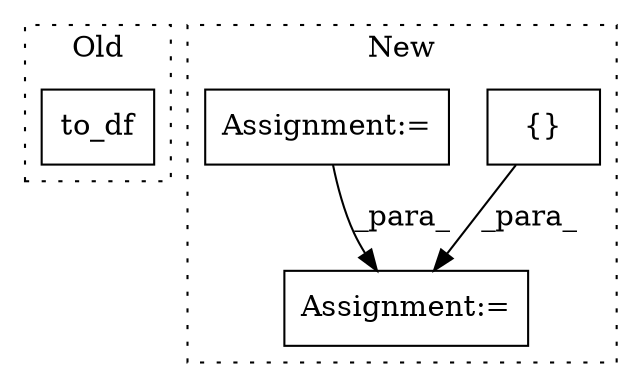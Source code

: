 digraph G {
subgraph cluster0 {
1 [label="to_df" a="32" s="1318,1328" l="6,1" shape="box"];
label = "Old";
style="dotted";
}
subgraph cluster1 {
2 [label="{}" a="4" s="1759,1768" l="1,1" shape="box"];
3 [label="Assignment:=" a="7" s="1718" l="1" shape="box"];
4 [label="Assignment:=" a="7" s="981" l="15" shape="box"];
label = "New";
style="dotted";
}
2 -> 3 [label="_para_"];
4 -> 3 [label="_para_"];
}